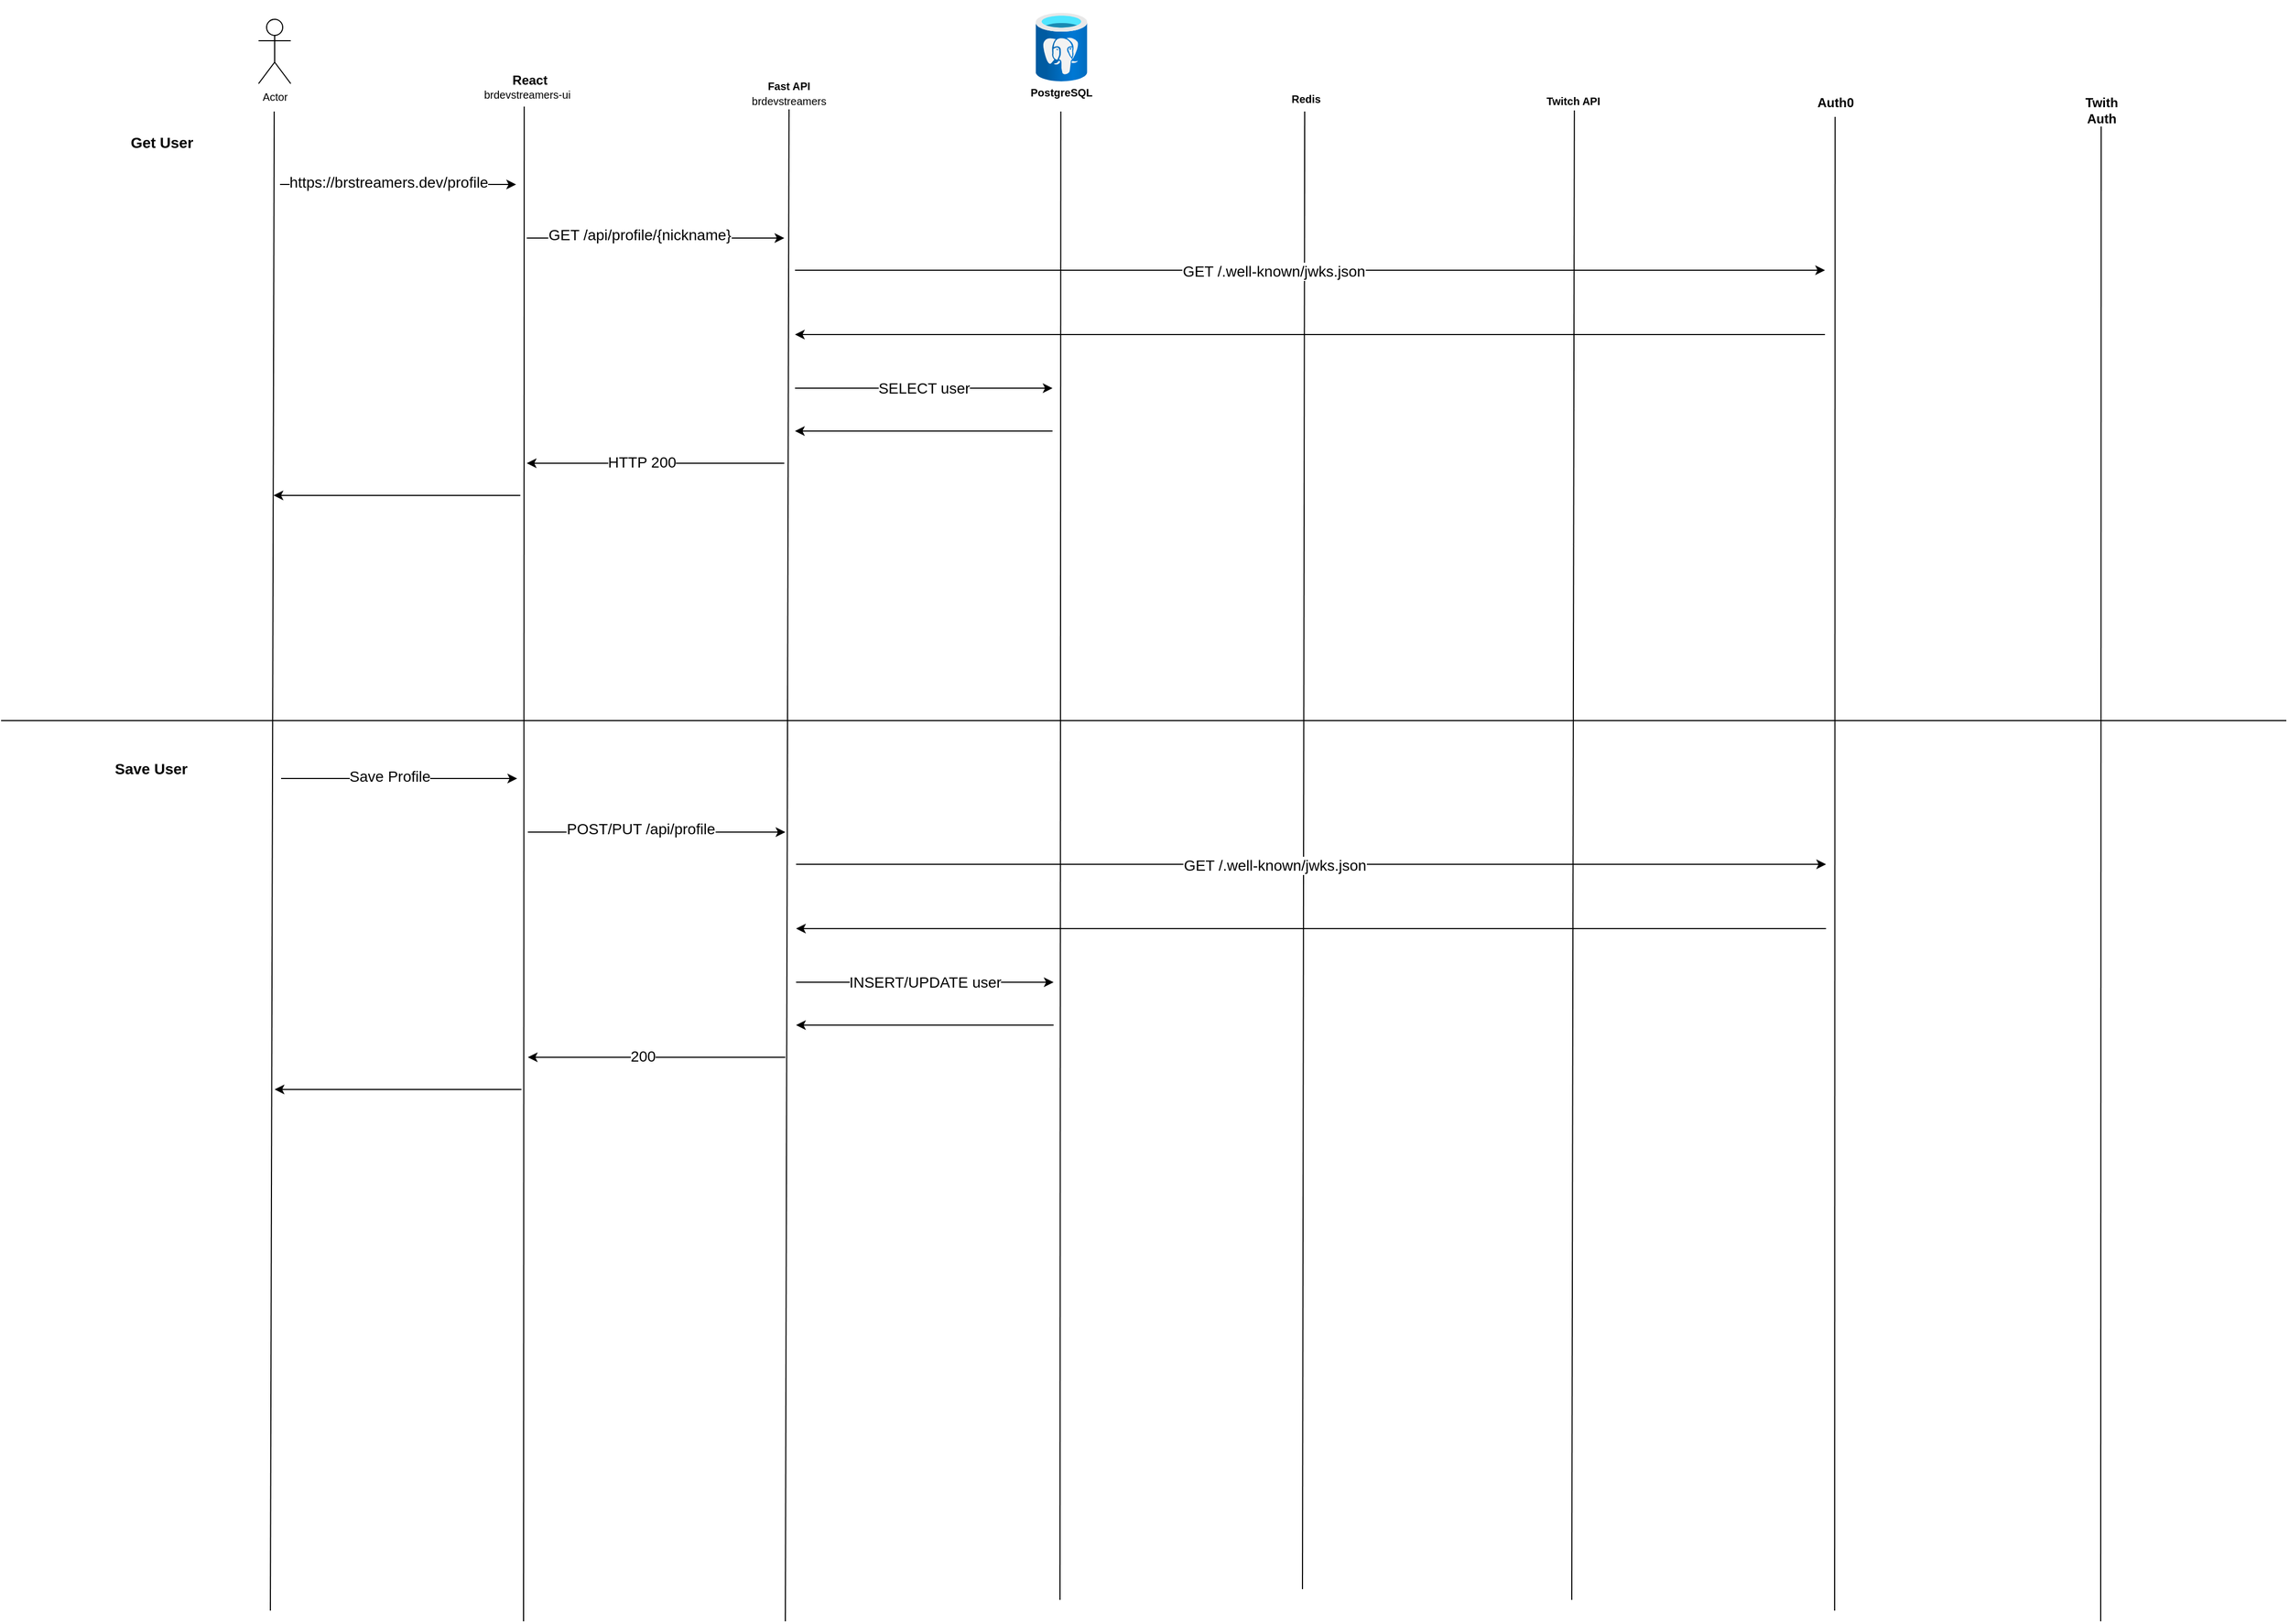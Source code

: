 <mxfile version="16.2.6" type="device"><diagram id="o61sHMFSIZSV719PGYrK" name="Page-1"><mxGraphModel dx="3038" dy="1243" grid="1" gridSize="10" guides="1" tooltips="1" connect="1" arrows="1" fold="1" page="1" pageScale="1" pageWidth="850" pageHeight="1100" math="0" shadow="0"><root><mxCell id="0"/><mxCell id="1" parent="0"/><mxCell id="AUA8hVWZag-6AkbPBUdX-1" value="" style="shape=image;html=1;verticalAlign=top;verticalLabelPosition=bottom;labelBackgroundColor=#ffffff;imageAspect=0;aspect=fixed;image=https://cdn1.iconfinder.com/data/icons/unicons-line-vol-5/24/react-128.png" vertex="1" parent="1"><mxGeometry x="168" y="248" width="70" height="70" as="geometry"/></mxCell><mxCell id="AUA8hVWZag-6AkbPBUdX-2" value="&lt;b&gt;React&lt;/b&gt;" style="text;html=1;strokeColor=none;fillColor=none;align=center;verticalAlign=middle;whiteSpace=wrap;rounded=0;" vertex="1" parent="1"><mxGeometry x="173" y="308" width="60" height="30" as="geometry"/></mxCell><mxCell id="AUA8hVWZag-6AkbPBUdX-3" value="&lt;font style=&quot;font-size: 10px&quot;&gt;brdevstreamers-ui&lt;/font&gt;" style="text;html=1;align=center;verticalAlign=middle;resizable=0;points=[];autosize=1;strokeColor=none;fillColor=none;" vertex="1" parent="1"><mxGeometry x="150" y="326" width="100" height="20" as="geometry"/></mxCell><mxCell id="AUA8hVWZag-6AkbPBUdX-4" value="" style="shape=image;html=1;verticalAlign=top;verticalLabelPosition=bottom;labelBackgroundColor=#ffffff;imageAspect=0;aspect=fixed;image=https://cdn0.iconfinder.com/data/icons/long-shadow-web-icons/512/python-128.png;fontSize=10;" vertex="1" parent="1"><mxGeometry x="416" y="260" width="58" height="58" as="geometry"/></mxCell><mxCell id="AUA8hVWZag-6AkbPBUdX-5" value="&lt;b&gt;Fast API&lt;/b&gt;" style="text;html=1;align=center;verticalAlign=middle;resizable=0;points=[];autosize=1;strokeColor=none;fillColor=none;fontSize=10;" vertex="1" parent="1"><mxGeometry x="414" y="318" width="60" height="20" as="geometry"/></mxCell><mxCell id="AUA8hVWZag-6AkbPBUdX-6" value="&lt;font style=&quot;font-size: 10px&quot;&gt;brdevstreamers&lt;/font&gt;" style="text;html=1;align=center;verticalAlign=middle;resizable=0;points=[];autosize=1;strokeColor=none;fillColor=none;" vertex="1" parent="1"><mxGeometry x="404" y="332" width="80" height="20" as="geometry"/></mxCell><mxCell id="AUA8hVWZag-6AkbPBUdX-7" value="" style="shape=image;html=1;verticalAlign=top;verticalLabelPosition=bottom;labelBackgroundColor=#ffffff;imageAspect=0;aspect=fixed;image=https://cdn0.iconfinder.com/data/icons/social-network-7/50/16-128.png;fontSize=10;" vertex="1" parent="1"><mxGeometry x="1142" y="262" width="72" height="72" as="geometry"/></mxCell><mxCell id="AUA8hVWZag-6AkbPBUdX-8" value="&lt;b&gt;Twitch API&lt;/b&gt;" style="text;html=1;align=center;verticalAlign=middle;resizable=0;points=[];autosize=1;strokeColor=none;fillColor=none;fontSize=10;" vertex="1" parent="1"><mxGeometry x="1140" y="332" width="70" height="20" as="geometry"/></mxCell><mxCell id="AUA8hVWZag-6AkbPBUdX-9" value="" style="aspect=fixed;html=1;points=[];align=center;image;fontSize=12;image=img/lib/azure2/databases/Azure_Database_PostgreSQL_Server.svg;" vertex="1" parent="1"><mxGeometry x="674.34" y="260" width="48" height="64" as="geometry"/></mxCell><mxCell id="AUA8hVWZag-6AkbPBUdX-10" value="&lt;b&gt;PostgreSQL&lt;/b&gt;" style="text;html=1;align=center;verticalAlign=middle;resizable=0;points=[];autosize=1;strokeColor=none;fillColor=none;fontSize=10;" vertex="1" parent="1"><mxGeometry x="663.34" y="324" width="70" height="20" as="geometry"/></mxCell><mxCell id="AUA8hVWZag-6AkbPBUdX-11" value="" style="shape=image;verticalLabelPosition=bottom;labelBackgroundColor=default;verticalAlign=top;aspect=fixed;imageAspect=0;image=https://dd7tel2830j4w.cloudfront.net/f1617733173702x723738674055806700/auth0.svg;" vertex="1" parent="1"><mxGeometry x="1393" y="270" width="54" height="60.52" as="geometry"/></mxCell><mxCell id="AUA8hVWZag-6AkbPBUdX-12" value="&lt;b&gt;Auth0&lt;/b&gt;" style="text;html=1;strokeColor=none;fillColor=none;align=center;verticalAlign=middle;whiteSpace=wrap;rounded=0;" vertex="1" parent="1"><mxGeometry x="1390" y="329" width="60" height="30" as="geometry"/></mxCell><mxCell id="AUA8hVWZag-6AkbPBUdX-13" value="" style="shape=image;html=1;verticalAlign=top;verticalLabelPosition=bottom;labelBackgroundColor=#ffffff;imageAspect=0;aspect=fixed;image=https://cdn0.iconfinder.com/data/icons/social-network-7/50/16-128.png;fontSize=10;" vertex="1" parent="1"><mxGeometry x="1632" y="264" width="72" height="72" as="geometry"/></mxCell><mxCell id="AUA8hVWZag-6AkbPBUdX-14" value="&lt;b&gt;Twith Auth&lt;/b&gt;" style="text;html=1;strokeColor=none;fillColor=none;align=center;verticalAlign=middle;whiteSpace=wrap;rounded=0;" vertex="1" parent="1"><mxGeometry x="1638" y="336" width="60" height="30" as="geometry"/></mxCell><mxCell id="AUA8hVWZag-6AkbPBUdX-39" value="" style="shape=image;verticalLabelPosition=bottom;labelBackgroundColor=default;verticalAlign=top;aspect=fixed;imageAspect=0;image=https://cdn.freebiesupply.com/logos/thumbs/2x/redis-logo.png;" vertex="1" parent="1"><mxGeometry x="880" y="260" width="93.33" height="70" as="geometry"/></mxCell><mxCell id="AUA8hVWZag-6AkbPBUdX-41" value="&lt;b&gt;Redis&lt;/b&gt;" style="text;html=1;align=center;verticalAlign=middle;resizable=0;points=[];autosize=1;strokeColor=none;fillColor=none;fontSize=10;" vertex="1" parent="1"><mxGeometry x="905.66" y="330" width="40" height="20" as="geometry"/></mxCell><mxCell id="AUA8hVWZag-6AkbPBUdX-45" value="" style="endArrow=none;html=1;rounded=0;fontSize=10;entryX=0.476;entryY=1.068;entryDx=0;entryDy=0;entryPerimeter=0;" edge="1" parent="1" target="AUA8hVWZag-6AkbPBUdX-3"><mxGeometry width="50" height="50" relative="1" as="geometry"><mxPoint x="197" y="1760" as="sourcePoint"/><mxPoint x="820" y="570" as="targetPoint"/></mxGeometry></mxCell><mxCell id="AUA8hVWZag-6AkbPBUdX-46" value="" style="endArrow=none;html=1;rounded=0;fontSize=10;entryX=0.476;entryY=1.068;entryDx=0;entryDy=0;entryPerimeter=0;" edge="1" parent="1"><mxGeometry width="50" height="50" relative="1" as="geometry"><mxPoint x="441" y="1760" as="sourcePoint"/><mxPoint x="444.41" y="350.0" as="targetPoint"/></mxGeometry></mxCell><mxCell id="AUA8hVWZag-6AkbPBUdX-47" value="" style="endArrow=none;html=1;rounded=0;fontSize=10;entryX=0.476;entryY=1.068;entryDx=0;entryDy=0;entryPerimeter=0;" edge="1" parent="1"><mxGeometry width="50" height="50" relative="1" as="geometry"><mxPoint x="697" y="1740" as="sourcePoint"/><mxPoint x="697.75" y="352" as="targetPoint"/></mxGeometry></mxCell><mxCell id="AUA8hVWZag-6AkbPBUdX-48" value="" style="endArrow=none;html=1;rounded=0;fontSize=10;entryX=0.476;entryY=1.068;entryDx=0;entryDy=0;entryPerimeter=0;" edge="1" parent="1"><mxGeometry width="50" height="50" relative="1" as="geometry"><mxPoint x="923" y="1730" as="sourcePoint"/><mxPoint x="925.07" y="352" as="targetPoint"/></mxGeometry></mxCell><mxCell id="AUA8hVWZag-6AkbPBUdX-49" value="" style="endArrow=none;html=1;rounded=0;fontSize=10;entryX=0.476;entryY=1.068;entryDx=0;entryDy=0;entryPerimeter=0;" edge="1" parent="1"><mxGeometry width="50" height="50" relative="1" as="geometry"><mxPoint x="1174" y="1740" as="sourcePoint"/><mxPoint x="1176.41" y="351" as="targetPoint"/></mxGeometry></mxCell><mxCell id="AUA8hVWZag-6AkbPBUdX-50" value="" style="endArrow=none;html=1;rounded=0;fontSize=10;entryX=0.476;entryY=1.068;entryDx=0;entryDy=0;entryPerimeter=0;" edge="1" parent="1"><mxGeometry width="50" height="50" relative="1" as="geometry"><mxPoint x="1419" y="1750" as="sourcePoint"/><mxPoint x="1419.41" y="357" as="targetPoint"/></mxGeometry></mxCell><mxCell id="AUA8hVWZag-6AkbPBUdX-51" value="" style="endArrow=none;html=1;rounded=0;fontSize=10;entryX=0.476;entryY=1.068;entryDx=0;entryDy=0;entryPerimeter=0;" edge="1" parent="1"><mxGeometry width="50" height="50" relative="1" as="geometry"><mxPoint x="1667" y="1760" as="sourcePoint"/><mxPoint x="1667.41" y="366" as="targetPoint"/></mxGeometry></mxCell><mxCell id="AUA8hVWZag-6AkbPBUdX-52" value="Actor" style="shape=umlActor;verticalLabelPosition=bottom;verticalAlign=top;html=1;outlineConnect=0;fontSize=10;" vertex="1" parent="1"><mxGeometry x="-50" y="266" width="30" height="60" as="geometry"/></mxCell><mxCell id="AUA8hVWZag-6AkbPBUdX-53" value="" style="endArrow=none;html=1;rounded=0;fontSize=10;entryX=0.476;entryY=1.068;entryDx=0;entryDy=0;entryPerimeter=0;" edge="1" parent="1"><mxGeometry width="50" height="50" relative="1" as="geometry"><mxPoint x="-39" y="1750" as="sourcePoint"/><mxPoint x="-35.42" y="352.0" as="targetPoint"/></mxGeometry></mxCell><mxCell id="AUA8hVWZag-6AkbPBUdX-77" value="&lt;span style=&quot;font-size: 14px&quot;&gt;&lt;b&gt;Get User&lt;/b&gt;&lt;/span&gt;" style="text;html=1;strokeColor=none;fillColor=none;align=center;verticalAlign=middle;whiteSpace=wrap;rounded=0;fontSize=10;" vertex="1" parent="1"><mxGeometry x="-210" y="366" width="140" height="30" as="geometry"/></mxCell><mxCell id="AUA8hVWZag-6AkbPBUdX-105" value="" style="endArrow=classic;html=1;rounded=0;fontSize=14;" edge="1" parent="1"><mxGeometry width="50" height="50" relative="1" as="geometry"><mxPoint x="-30" y="420" as="sourcePoint"/><mxPoint x="190" y="420" as="targetPoint"/></mxGeometry></mxCell><mxCell id="AUA8hVWZag-6AkbPBUdX-107" value="https://brstreamers.dev/profile" style="edgeLabel;html=1;align=center;verticalAlign=middle;resizable=0;points=[];fontSize=14;" vertex="1" connectable="0" parent="AUA8hVWZag-6AkbPBUdX-105"><mxGeometry x="-0.768" y="2" relative="1" as="geometry"><mxPoint x="75" as="offset"/></mxGeometry></mxCell><mxCell id="AUA8hVWZag-6AkbPBUdX-108" value="" style="endArrow=classic;html=1;rounded=0;fontSize=14;" edge="1" parent="1"><mxGeometry width="50" height="50" relative="1" as="geometry"><mxPoint x="200" y="470" as="sourcePoint"/><mxPoint x="440" y="470" as="targetPoint"/></mxGeometry></mxCell><mxCell id="AUA8hVWZag-6AkbPBUdX-109" value="GET /api/profile/{nickname}" style="edgeLabel;html=1;align=center;verticalAlign=middle;resizable=0;points=[];fontSize=14;" vertex="1" connectable="0" parent="AUA8hVWZag-6AkbPBUdX-108"><mxGeometry x="-0.13" y="3" relative="1" as="geometry"><mxPoint as="offset"/></mxGeometry></mxCell><mxCell id="AUA8hVWZag-6AkbPBUdX-118" value="" style="endArrow=classic;html=1;rounded=0;fontSize=14;" edge="1" parent="1"><mxGeometry width="50" height="50" relative="1" as="geometry"><mxPoint x="450" y="500" as="sourcePoint"/><mxPoint x="1410" y="500" as="targetPoint"/></mxGeometry></mxCell><mxCell id="AUA8hVWZag-6AkbPBUdX-119" value="GET /.well-known/jwks.json" style="edgeLabel;html=1;align=center;verticalAlign=middle;resizable=0;points=[];fontSize=14;" vertex="1" connectable="0" parent="AUA8hVWZag-6AkbPBUdX-118"><mxGeometry x="-0.071" y="-1" relative="1" as="geometry"><mxPoint as="offset"/></mxGeometry></mxCell><mxCell id="AUA8hVWZag-6AkbPBUdX-120" value="" style="endArrow=classic;html=1;rounded=0;fontSize=14;" edge="1" parent="1"><mxGeometry width="50" height="50" relative="1" as="geometry"><mxPoint x="1410" y="560" as="sourcePoint"/><mxPoint x="450" y="560" as="targetPoint"/></mxGeometry></mxCell><mxCell id="AUA8hVWZag-6AkbPBUdX-121" value="" style="endArrow=classic;html=1;rounded=0;fontSize=14;" edge="1" parent="1"><mxGeometry width="50" height="50" relative="1" as="geometry"><mxPoint x="450" y="610" as="sourcePoint"/><mxPoint x="690" y="610" as="targetPoint"/></mxGeometry></mxCell><mxCell id="AUA8hVWZag-6AkbPBUdX-122" value="SELECT user" style="edgeLabel;html=1;align=center;verticalAlign=middle;resizable=0;points=[];fontSize=14;" vertex="1" connectable="0" parent="AUA8hVWZag-6AkbPBUdX-121"><mxGeometry x="-0.083" y="-3" relative="1" as="geometry"><mxPoint x="10" y="-3" as="offset"/></mxGeometry></mxCell><mxCell id="AUA8hVWZag-6AkbPBUdX-123" value="" style="endArrow=classic;html=1;rounded=0;fontSize=14;" edge="1" parent="1"><mxGeometry width="50" height="50" relative="1" as="geometry"><mxPoint x="690" y="650" as="sourcePoint"/><mxPoint x="450" y="650" as="targetPoint"/></mxGeometry></mxCell><mxCell id="AUA8hVWZag-6AkbPBUdX-124" value="" style="endArrow=classic;html=1;rounded=0;fontSize=14;" edge="1" parent="1"><mxGeometry width="50" height="50" relative="1" as="geometry"><mxPoint x="440" y="680" as="sourcePoint"/><mxPoint x="200" y="680" as="targetPoint"/></mxGeometry></mxCell><mxCell id="AUA8hVWZag-6AkbPBUdX-126" value="HTTP 200" style="edgeLabel;html=1;align=center;verticalAlign=middle;resizable=0;points=[];fontSize=14;" vertex="1" connectable="0" parent="AUA8hVWZag-6AkbPBUdX-124"><mxGeometry x="0.108" y="-1" relative="1" as="geometry"><mxPoint as="offset"/></mxGeometry></mxCell><mxCell id="AUA8hVWZag-6AkbPBUdX-125" value="" style="endArrow=classic;html=1;rounded=0;fontSize=14;" edge="1" parent="1"><mxGeometry width="50" height="50" relative="1" as="geometry"><mxPoint x="194" y="710" as="sourcePoint"/><mxPoint x="-36" y="710" as="targetPoint"/></mxGeometry></mxCell><mxCell id="AUA8hVWZag-6AkbPBUdX-127" value="" style="endArrow=none;html=1;rounded=0;fontSize=14;" edge="1" parent="1"><mxGeometry width="50" height="50" relative="1" as="geometry"><mxPoint x="-290" y="920" as="sourcePoint"/><mxPoint x="1840" y="920" as="targetPoint"/></mxGeometry></mxCell><mxCell id="AUA8hVWZag-6AkbPBUdX-128" value="&lt;span style=&quot;font-size: 14px&quot;&gt;&lt;b&gt;Save User&lt;/b&gt;&lt;/span&gt;" style="text;html=1;strokeColor=none;fillColor=none;align=center;verticalAlign=middle;whiteSpace=wrap;rounded=0;fontSize=10;" vertex="1" parent="1"><mxGeometry x="-220" y="950" width="140" height="30" as="geometry"/></mxCell><mxCell id="AUA8hVWZag-6AkbPBUdX-129" value="" style="endArrow=classic;html=1;rounded=0;fontSize=14;" edge="1" parent="1"><mxGeometry width="50" height="50" relative="1" as="geometry"><mxPoint x="-29" y="974" as="sourcePoint"/><mxPoint x="191" y="974" as="targetPoint"/></mxGeometry></mxCell><mxCell id="AUA8hVWZag-6AkbPBUdX-130" value="Save Profile" style="edgeLabel;html=1;align=center;verticalAlign=middle;resizable=0;points=[];fontSize=14;" vertex="1" connectable="0" parent="AUA8hVWZag-6AkbPBUdX-129"><mxGeometry x="-0.768" y="2" relative="1" as="geometry"><mxPoint x="75" as="offset"/></mxGeometry></mxCell><mxCell id="AUA8hVWZag-6AkbPBUdX-131" value="" style="endArrow=classic;html=1;rounded=0;fontSize=14;" edge="1" parent="1"><mxGeometry width="50" height="50" relative="1" as="geometry"><mxPoint x="201" y="1024" as="sourcePoint"/><mxPoint x="441" y="1024" as="targetPoint"/></mxGeometry></mxCell><mxCell id="AUA8hVWZag-6AkbPBUdX-132" value="POST/PUT /api/profile" style="edgeLabel;html=1;align=center;verticalAlign=middle;resizable=0;points=[];fontSize=14;" vertex="1" connectable="0" parent="AUA8hVWZag-6AkbPBUdX-131"><mxGeometry x="-0.13" y="3" relative="1" as="geometry"><mxPoint as="offset"/></mxGeometry></mxCell><mxCell id="AUA8hVWZag-6AkbPBUdX-133" value="" style="endArrow=classic;html=1;rounded=0;fontSize=14;" edge="1" parent="1"><mxGeometry width="50" height="50" relative="1" as="geometry"><mxPoint x="451" y="1054" as="sourcePoint"/><mxPoint x="1411" y="1054" as="targetPoint"/></mxGeometry></mxCell><mxCell id="AUA8hVWZag-6AkbPBUdX-134" value="GET /.well-known/jwks.json" style="edgeLabel;html=1;align=center;verticalAlign=middle;resizable=0;points=[];fontSize=14;" vertex="1" connectable="0" parent="AUA8hVWZag-6AkbPBUdX-133"><mxGeometry x="-0.071" y="-1" relative="1" as="geometry"><mxPoint as="offset"/></mxGeometry></mxCell><mxCell id="AUA8hVWZag-6AkbPBUdX-135" value="" style="endArrow=classic;html=1;rounded=0;fontSize=14;" edge="1" parent="1"><mxGeometry width="50" height="50" relative="1" as="geometry"><mxPoint x="1411" y="1114" as="sourcePoint"/><mxPoint x="451" y="1114" as="targetPoint"/></mxGeometry></mxCell><mxCell id="AUA8hVWZag-6AkbPBUdX-136" value="" style="endArrow=classic;html=1;rounded=0;fontSize=14;" edge="1" parent="1"><mxGeometry width="50" height="50" relative="1" as="geometry"><mxPoint x="451" y="1164" as="sourcePoint"/><mxPoint x="691" y="1164" as="targetPoint"/></mxGeometry></mxCell><mxCell id="AUA8hVWZag-6AkbPBUdX-137" value="INSERT/UPDATE user" style="edgeLabel;html=1;align=center;verticalAlign=middle;resizable=0;points=[];fontSize=14;" vertex="1" connectable="0" parent="AUA8hVWZag-6AkbPBUdX-136"><mxGeometry x="-0.083" y="-3" relative="1" as="geometry"><mxPoint x="10" y="-3" as="offset"/></mxGeometry></mxCell><mxCell id="AUA8hVWZag-6AkbPBUdX-138" value="" style="endArrow=classic;html=1;rounded=0;fontSize=14;" edge="1" parent="1"><mxGeometry width="50" height="50" relative="1" as="geometry"><mxPoint x="691" y="1204" as="sourcePoint"/><mxPoint x="451" y="1204" as="targetPoint"/></mxGeometry></mxCell><mxCell id="AUA8hVWZag-6AkbPBUdX-139" value="" style="endArrow=classic;html=1;rounded=0;fontSize=14;" edge="1" parent="1"><mxGeometry width="50" height="50" relative="1" as="geometry"><mxPoint x="441" y="1234" as="sourcePoint"/><mxPoint x="201" y="1234" as="targetPoint"/></mxGeometry></mxCell><mxCell id="AUA8hVWZag-6AkbPBUdX-140" value="200" style="edgeLabel;html=1;align=center;verticalAlign=middle;resizable=0;points=[];fontSize=14;" vertex="1" connectable="0" parent="AUA8hVWZag-6AkbPBUdX-139"><mxGeometry x="0.108" y="-1" relative="1" as="geometry"><mxPoint as="offset"/></mxGeometry></mxCell><mxCell id="AUA8hVWZag-6AkbPBUdX-141" value="" style="endArrow=classic;html=1;rounded=0;fontSize=14;" edge="1" parent="1"><mxGeometry width="50" height="50" relative="1" as="geometry"><mxPoint x="195" y="1264" as="sourcePoint"/><mxPoint x="-35" y="1264" as="targetPoint"/></mxGeometry></mxCell></root></mxGraphModel></diagram></mxfile>